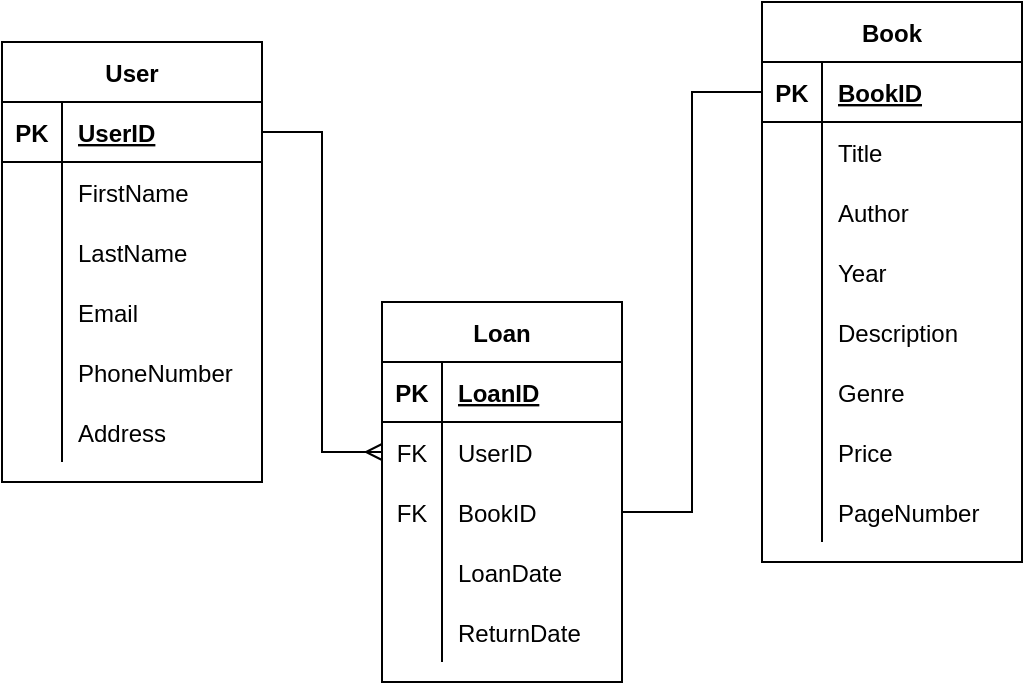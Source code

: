 <mxfile version="15.2.4" type="github">
  <diagram id="R2lEEEUBdFMjLlhIrx00" name="Page-1">
    <mxGraphModel dx="782" dy="738" grid="1" gridSize="10" guides="1" tooltips="1" connect="1" arrows="1" fold="1" page="1" pageScale="1" pageWidth="850" pageHeight="1100" math="0" shadow="0" extFonts="Permanent Marker^https://fonts.googleapis.com/css?family=Permanent+Marker">
      <root>
        <mxCell id="0" />
        <mxCell id="1" parent="0" />
        <mxCell id="rRM4tzhFzR8lKg1zkFQO-1" value="User" style="shape=table;startSize=30;container=1;collapsible=1;childLayout=tableLayout;fixedRows=1;rowLines=0;fontStyle=1;align=center;resizeLast=1;" vertex="1" parent="1">
          <mxGeometry x="40" y="180" width="130" height="220" as="geometry" />
        </mxCell>
        <mxCell id="rRM4tzhFzR8lKg1zkFQO-2" value="" style="shape=partialRectangle;collapsible=0;dropTarget=0;pointerEvents=0;fillColor=none;top=0;left=0;bottom=1;right=0;points=[[0,0.5],[1,0.5]];portConstraint=eastwest;" vertex="1" parent="rRM4tzhFzR8lKg1zkFQO-1">
          <mxGeometry y="30" width="130" height="30" as="geometry" />
        </mxCell>
        <mxCell id="rRM4tzhFzR8lKg1zkFQO-3" value="PK" style="shape=partialRectangle;connectable=0;fillColor=none;top=0;left=0;bottom=0;right=0;fontStyle=1;overflow=hidden;" vertex="1" parent="rRM4tzhFzR8lKg1zkFQO-2">
          <mxGeometry width="30" height="30" as="geometry" />
        </mxCell>
        <mxCell id="rRM4tzhFzR8lKg1zkFQO-4" value="UserID" style="shape=partialRectangle;connectable=0;fillColor=none;top=0;left=0;bottom=0;right=0;align=left;spacingLeft=6;fontStyle=5;overflow=hidden;" vertex="1" parent="rRM4tzhFzR8lKg1zkFQO-2">
          <mxGeometry x="30" width="100" height="30" as="geometry" />
        </mxCell>
        <mxCell id="rRM4tzhFzR8lKg1zkFQO-5" value="" style="shape=partialRectangle;collapsible=0;dropTarget=0;pointerEvents=0;fillColor=none;top=0;left=0;bottom=0;right=0;points=[[0,0.5],[1,0.5]];portConstraint=eastwest;" vertex="1" parent="rRM4tzhFzR8lKg1zkFQO-1">
          <mxGeometry y="60" width="130" height="30" as="geometry" />
        </mxCell>
        <mxCell id="rRM4tzhFzR8lKg1zkFQO-6" value="" style="shape=partialRectangle;connectable=0;fillColor=none;top=0;left=0;bottom=0;right=0;editable=1;overflow=hidden;" vertex="1" parent="rRM4tzhFzR8lKg1zkFQO-5">
          <mxGeometry width="30" height="30" as="geometry" />
        </mxCell>
        <mxCell id="rRM4tzhFzR8lKg1zkFQO-7" value="FirstName" style="shape=partialRectangle;connectable=0;fillColor=none;top=0;left=0;bottom=0;right=0;align=left;spacingLeft=6;overflow=hidden;" vertex="1" parent="rRM4tzhFzR8lKg1zkFQO-5">
          <mxGeometry x="30" width="100" height="30" as="geometry" />
        </mxCell>
        <mxCell id="rRM4tzhFzR8lKg1zkFQO-8" value="" style="shape=partialRectangle;collapsible=0;dropTarget=0;pointerEvents=0;fillColor=none;top=0;left=0;bottom=0;right=0;points=[[0,0.5],[1,0.5]];portConstraint=eastwest;" vertex="1" parent="rRM4tzhFzR8lKg1zkFQO-1">
          <mxGeometry y="90" width="130" height="30" as="geometry" />
        </mxCell>
        <mxCell id="rRM4tzhFzR8lKg1zkFQO-9" value="" style="shape=partialRectangle;connectable=0;fillColor=none;top=0;left=0;bottom=0;right=0;editable=1;overflow=hidden;" vertex="1" parent="rRM4tzhFzR8lKg1zkFQO-8">
          <mxGeometry width="30" height="30" as="geometry" />
        </mxCell>
        <mxCell id="rRM4tzhFzR8lKg1zkFQO-10" value="LastName" style="shape=partialRectangle;connectable=0;fillColor=none;top=0;left=0;bottom=0;right=0;align=left;spacingLeft=6;overflow=hidden;" vertex="1" parent="rRM4tzhFzR8lKg1zkFQO-8">
          <mxGeometry x="30" width="100" height="30" as="geometry" />
        </mxCell>
        <mxCell id="rRM4tzhFzR8lKg1zkFQO-11" value="" style="shape=partialRectangle;collapsible=0;dropTarget=0;pointerEvents=0;fillColor=none;top=0;left=0;bottom=0;right=0;points=[[0,0.5],[1,0.5]];portConstraint=eastwest;" vertex="1" parent="rRM4tzhFzR8lKg1zkFQO-1">
          <mxGeometry y="120" width="130" height="30" as="geometry" />
        </mxCell>
        <mxCell id="rRM4tzhFzR8lKg1zkFQO-12" value="" style="shape=partialRectangle;connectable=0;fillColor=none;top=0;left=0;bottom=0;right=0;editable=1;overflow=hidden;" vertex="1" parent="rRM4tzhFzR8lKg1zkFQO-11">
          <mxGeometry width="30" height="30" as="geometry" />
        </mxCell>
        <mxCell id="rRM4tzhFzR8lKg1zkFQO-13" value="Email" style="shape=partialRectangle;connectable=0;fillColor=none;top=0;left=0;bottom=0;right=0;align=left;spacingLeft=6;overflow=hidden;" vertex="1" parent="rRM4tzhFzR8lKg1zkFQO-11">
          <mxGeometry x="30" width="100" height="30" as="geometry" />
        </mxCell>
        <mxCell id="rRM4tzhFzR8lKg1zkFQO-14" style="shape=partialRectangle;collapsible=0;dropTarget=0;pointerEvents=0;fillColor=none;top=0;left=0;bottom=0;right=0;points=[[0,0.5],[1,0.5]];portConstraint=eastwest;" vertex="1" parent="rRM4tzhFzR8lKg1zkFQO-1">
          <mxGeometry y="150" width="130" height="30" as="geometry" />
        </mxCell>
        <mxCell id="rRM4tzhFzR8lKg1zkFQO-15" style="shape=partialRectangle;connectable=0;fillColor=none;top=0;left=0;bottom=0;right=0;editable=1;overflow=hidden;" vertex="1" parent="rRM4tzhFzR8lKg1zkFQO-14">
          <mxGeometry width="30" height="30" as="geometry" />
        </mxCell>
        <mxCell id="rRM4tzhFzR8lKg1zkFQO-16" value="PhoneNumber    " style="shape=partialRectangle;connectable=0;fillColor=none;top=0;left=0;bottom=0;right=0;align=left;spacingLeft=6;overflow=hidden;" vertex="1" parent="rRM4tzhFzR8lKg1zkFQO-14">
          <mxGeometry x="30" width="100" height="30" as="geometry" />
        </mxCell>
        <mxCell id="rRM4tzhFzR8lKg1zkFQO-17" style="shape=partialRectangle;collapsible=0;dropTarget=0;pointerEvents=0;fillColor=none;top=0;left=0;bottom=0;right=0;points=[[0,0.5],[1,0.5]];portConstraint=eastwest;" vertex="1" parent="rRM4tzhFzR8lKg1zkFQO-1">
          <mxGeometry y="180" width="130" height="30" as="geometry" />
        </mxCell>
        <mxCell id="rRM4tzhFzR8lKg1zkFQO-18" style="shape=partialRectangle;connectable=0;fillColor=none;top=0;left=0;bottom=0;right=0;editable=1;overflow=hidden;" vertex="1" parent="rRM4tzhFzR8lKg1zkFQO-17">
          <mxGeometry width="30" height="30" as="geometry" />
        </mxCell>
        <mxCell id="rRM4tzhFzR8lKg1zkFQO-19" value="Address" style="shape=partialRectangle;connectable=0;fillColor=none;top=0;left=0;bottom=0;right=0;align=left;spacingLeft=6;overflow=hidden;" vertex="1" parent="rRM4tzhFzR8lKg1zkFQO-17">
          <mxGeometry x="30" width="100" height="30" as="geometry" />
        </mxCell>
        <mxCell id="rRM4tzhFzR8lKg1zkFQO-20" value="Loan" style="shape=table;startSize=30;container=1;collapsible=1;childLayout=tableLayout;fixedRows=1;rowLines=0;fontStyle=1;align=center;resizeLast=1;" vertex="1" parent="1">
          <mxGeometry x="230" y="310" width="120" height="190" as="geometry" />
        </mxCell>
        <mxCell id="rRM4tzhFzR8lKg1zkFQO-21" value="" style="shape=partialRectangle;collapsible=0;dropTarget=0;pointerEvents=0;fillColor=none;top=0;left=0;bottom=1;right=0;points=[[0,0.5],[1,0.5]];portConstraint=eastwest;" vertex="1" parent="rRM4tzhFzR8lKg1zkFQO-20">
          <mxGeometry y="30" width="120" height="30" as="geometry" />
        </mxCell>
        <mxCell id="rRM4tzhFzR8lKg1zkFQO-22" value="PK" style="shape=partialRectangle;connectable=0;fillColor=none;top=0;left=0;bottom=0;right=0;fontStyle=1;overflow=hidden;" vertex="1" parent="rRM4tzhFzR8lKg1zkFQO-21">
          <mxGeometry width="30" height="30" as="geometry" />
        </mxCell>
        <mxCell id="rRM4tzhFzR8lKg1zkFQO-23" value="LoanID" style="shape=partialRectangle;connectable=0;fillColor=none;top=0;left=0;bottom=0;right=0;align=left;spacingLeft=6;fontStyle=5;overflow=hidden;" vertex="1" parent="rRM4tzhFzR8lKg1zkFQO-21">
          <mxGeometry x="30" width="90" height="30" as="geometry" />
        </mxCell>
        <mxCell id="rRM4tzhFzR8lKg1zkFQO-24" value="" style="shape=partialRectangle;collapsible=0;dropTarget=0;pointerEvents=0;fillColor=none;top=0;left=0;bottom=0;right=0;points=[[0,0.5],[1,0.5]];portConstraint=eastwest;" vertex="1" parent="rRM4tzhFzR8lKg1zkFQO-20">
          <mxGeometry y="60" width="120" height="30" as="geometry" />
        </mxCell>
        <mxCell id="rRM4tzhFzR8lKg1zkFQO-25" value="FK" style="shape=partialRectangle;connectable=0;fillColor=none;top=0;left=0;bottom=0;right=0;editable=1;overflow=hidden;" vertex="1" parent="rRM4tzhFzR8lKg1zkFQO-24">
          <mxGeometry width="30" height="30" as="geometry" />
        </mxCell>
        <mxCell id="rRM4tzhFzR8lKg1zkFQO-26" value="UserID" style="shape=partialRectangle;connectable=0;fillColor=none;top=0;left=0;bottom=0;right=0;align=left;spacingLeft=6;overflow=hidden;" vertex="1" parent="rRM4tzhFzR8lKg1zkFQO-24">
          <mxGeometry x="30" width="90" height="30" as="geometry" />
        </mxCell>
        <mxCell id="rRM4tzhFzR8lKg1zkFQO-27" value="" style="shape=partialRectangle;collapsible=0;dropTarget=0;pointerEvents=0;fillColor=none;top=0;left=0;bottom=0;right=0;points=[[0,0.5],[1,0.5]];portConstraint=eastwest;" vertex="1" parent="rRM4tzhFzR8lKg1zkFQO-20">
          <mxGeometry y="90" width="120" height="30" as="geometry" />
        </mxCell>
        <mxCell id="rRM4tzhFzR8lKg1zkFQO-28" value="FK" style="shape=partialRectangle;connectable=0;fillColor=none;top=0;left=0;bottom=0;right=0;editable=1;overflow=hidden;" vertex="1" parent="rRM4tzhFzR8lKg1zkFQO-27">
          <mxGeometry width="30" height="30" as="geometry" />
        </mxCell>
        <mxCell id="rRM4tzhFzR8lKg1zkFQO-29" value="BookID" style="shape=partialRectangle;connectable=0;fillColor=none;top=0;left=0;bottom=0;right=0;align=left;spacingLeft=6;overflow=hidden;" vertex="1" parent="rRM4tzhFzR8lKg1zkFQO-27">
          <mxGeometry x="30" width="90" height="30" as="geometry" />
        </mxCell>
        <mxCell id="rRM4tzhFzR8lKg1zkFQO-30" value="" style="shape=partialRectangle;collapsible=0;dropTarget=0;pointerEvents=0;fillColor=none;top=0;left=0;bottom=0;right=0;points=[[0,0.5],[1,0.5]];portConstraint=eastwest;" vertex="1" parent="rRM4tzhFzR8lKg1zkFQO-20">
          <mxGeometry y="120" width="120" height="30" as="geometry" />
        </mxCell>
        <mxCell id="rRM4tzhFzR8lKg1zkFQO-31" value="" style="shape=partialRectangle;connectable=0;fillColor=none;top=0;left=0;bottom=0;right=0;editable=1;overflow=hidden;" vertex="1" parent="rRM4tzhFzR8lKg1zkFQO-30">
          <mxGeometry width="30" height="30" as="geometry" />
        </mxCell>
        <mxCell id="rRM4tzhFzR8lKg1zkFQO-32" value="LoanDate" style="shape=partialRectangle;connectable=0;fillColor=none;top=0;left=0;bottom=0;right=0;align=left;spacingLeft=6;overflow=hidden;" vertex="1" parent="rRM4tzhFzR8lKg1zkFQO-30">
          <mxGeometry x="30" width="90" height="30" as="geometry" />
        </mxCell>
        <mxCell id="rRM4tzhFzR8lKg1zkFQO-33" style="shape=partialRectangle;collapsible=0;dropTarget=0;pointerEvents=0;fillColor=none;top=0;left=0;bottom=0;right=0;points=[[0,0.5],[1,0.5]];portConstraint=eastwest;" vertex="1" parent="rRM4tzhFzR8lKg1zkFQO-20">
          <mxGeometry y="150" width="120" height="30" as="geometry" />
        </mxCell>
        <mxCell id="rRM4tzhFzR8lKg1zkFQO-34" style="shape=partialRectangle;connectable=0;fillColor=none;top=0;left=0;bottom=0;right=0;editable=1;overflow=hidden;" vertex="1" parent="rRM4tzhFzR8lKg1zkFQO-33">
          <mxGeometry width="30" height="30" as="geometry" />
        </mxCell>
        <mxCell id="rRM4tzhFzR8lKg1zkFQO-35" value="ReturnDate" style="shape=partialRectangle;connectable=0;fillColor=none;top=0;left=0;bottom=0;right=0;align=left;spacingLeft=6;overflow=hidden;" vertex="1" parent="rRM4tzhFzR8lKg1zkFQO-33">
          <mxGeometry x="30" width="90" height="30" as="geometry" />
        </mxCell>
        <mxCell id="rRM4tzhFzR8lKg1zkFQO-36" value="Book" style="shape=table;startSize=30;container=1;collapsible=1;childLayout=tableLayout;fixedRows=1;rowLines=0;fontStyle=1;align=center;resizeLast=1;" vertex="1" parent="1">
          <mxGeometry x="420" y="160" width="130" height="280" as="geometry" />
        </mxCell>
        <mxCell id="rRM4tzhFzR8lKg1zkFQO-37" value="" style="shape=partialRectangle;collapsible=0;dropTarget=0;pointerEvents=0;fillColor=none;top=0;left=0;bottom=1;right=0;points=[[0,0.5],[1,0.5]];portConstraint=eastwest;" vertex="1" parent="rRM4tzhFzR8lKg1zkFQO-36">
          <mxGeometry y="30" width="130" height="30" as="geometry" />
        </mxCell>
        <mxCell id="rRM4tzhFzR8lKg1zkFQO-38" value="PK" style="shape=partialRectangle;connectable=0;fillColor=none;top=0;left=0;bottom=0;right=0;fontStyle=1;overflow=hidden;" vertex="1" parent="rRM4tzhFzR8lKg1zkFQO-37">
          <mxGeometry width="30" height="30" as="geometry" />
        </mxCell>
        <mxCell id="rRM4tzhFzR8lKg1zkFQO-39" value="BookID" style="shape=partialRectangle;connectable=0;fillColor=none;top=0;left=0;bottom=0;right=0;align=left;spacingLeft=6;fontStyle=5;overflow=hidden;" vertex="1" parent="rRM4tzhFzR8lKg1zkFQO-37">
          <mxGeometry x="30" width="100" height="30" as="geometry" />
        </mxCell>
        <mxCell id="rRM4tzhFzR8lKg1zkFQO-40" value="" style="shape=partialRectangle;collapsible=0;dropTarget=0;pointerEvents=0;fillColor=none;top=0;left=0;bottom=0;right=0;points=[[0,0.5],[1,0.5]];portConstraint=eastwest;" vertex="1" parent="rRM4tzhFzR8lKg1zkFQO-36">
          <mxGeometry y="60" width="130" height="30" as="geometry" />
        </mxCell>
        <mxCell id="rRM4tzhFzR8lKg1zkFQO-41" value="" style="shape=partialRectangle;connectable=0;fillColor=none;top=0;left=0;bottom=0;right=0;editable=1;overflow=hidden;" vertex="1" parent="rRM4tzhFzR8lKg1zkFQO-40">
          <mxGeometry width="30" height="30" as="geometry" />
        </mxCell>
        <mxCell id="rRM4tzhFzR8lKg1zkFQO-42" value="Title" style="shape=partialRectangle;connectable=0;fillColor=none;top=0;left=0;bottom=0;right=0;align=left;spacingLeft=6;overflow=hidden;" vertex="1" parent="rRM4tzhFzR8lKg1zkFQO-40">
          <mxGeometry x="30" width="100" height="30" as="geometry" />
        </mxCell>
        <mxCell id="rRM4tzhFzR8lKg1zkFQO-43" value="" style="shape=partialRectangle;collapsible=0;dropTarget=0;pointerEvents=0;fillColor=none;top=0;left=0;bottom=0;right=0;points=[[0,0.5],[1,0.5]];portConstraint=eastwest;" vertex="1" parent="rRM4tzhFzR8lKg1zkFQO-36">
          <mxGeometry y="90" width="130" height="30" as="geometry" />
        </mxCell>
        <mxCell id="rRM4tzhFzR8lKg1zkFQO-44" value="" style="shape=partialRectangle;connectable=0;fillColor=none;top=0;left=0;bottom=0;right=0;editable=1;overflow=hidden;" vertex="1" parent="rRM4tzhFzR8lKg1zkFQO-43">
          <mxGeometry width="30" height="30" as="geometry" />
        </mxCell>
        <mxCell id="rRM4tzhFzR8lKg1zkFQO-45" value="Author" style="shape=partialRectangle;connectable=0;fillColor=none;top=0;left=0;bottom=0;right=0;align=left;spacingLeft=6;overflow=hidden;" vertex="1" parent="rRM4tzhFzR8lKg1zkFQO-43">
          <mxGeometry x="30" width="100" height="30" as="geometry" />
        </mxCell>
        <mxCell id="rRM4tzhFzR8lKg1zkFQO-46" value="" style="shape=partialRectangle;collapsible=0;dropTarget=0;pointerEvents=0;fillColor=none;top=0;left=0;bottom=0;right=0;points=[[0,0.5],[1,0.5]];portConstraint=eastwest;" vertex="1" parent="rRM4tzhFzR8lKg1zkFQO-36">
          <mxGeometry y="120" width="130" height="30" as="geometry" />
        </mxCell>
        <mxCell id="rRM4tzhFzR8lKg1zkFQO-47" value="" style="shape=partialRectangle;connectable=0;fillColor=none;top=0;left=0;bottom=0;right=0;editable=1;overflow=hidden;" vertex="1" parent="rRM4tzhFzR8lKg1zkFQO-46">
          <mxGeometry width="30" height="30" as="geometry" />
        </mxCell>
        <mxCell id="rRM4tzhFzR8lKg1zkFQO-48" value="Year" style="shape=partialRectangle;connectable=0;fillColor=none;top=0;left=0;bottom=0;right=0;align=left;spacingLeft=6;overflow=hidden;" vertex="1" parent="rRM4tzhFzR8lKg1zkFQO-46">
          <mxGeometry x="30" width="100" height="30" as="geometry" />
        </mxCell>
        <mxCell id="rRM4tzhFzR8lKg1zkFQO-49" style="shape=partialRectangle;collapsible=0;dropTarget=0;pointerEvents=0;fillColor=none;top=0;left=0;bottom=0;right=0;points=[[0,0.5],[1,0.5]];portConstraint=eastwest;" vertex="1" parent="rRM4tzhFzR8lKg1zkFQO-36">
          <mxGeometry y="150" width="130" height="30" as="geometry" />
        </mxCell>
        <mxCell id="rRM4tzhFzR8lKg1zkFQO-50" style="shape=partialRectangle;connectable=0;fillColor=none;top=0;left=0;bottom=0;right=0;editable=1;overflow=hidden;" vertex="1" parent="rRM4tzhFzR8lKg1zkFQO-49">
          <mxGeometry width="30" height="30" as="geometry" />
        </mxCell>
        <mxCell id="rRM4tzhFzR8lKg1zkFQO-51" value="Description    " style="shape=partialRectangle;connectable=0;fillColor=none;top=0;left=0;bottom=0;right=0;align=left;spacingLeft=6;overflow=hidden;" vertex="1" parent="rRM4tzhFzR8lKg1zkFQO-49">
          <mxGeometry x="30" width="100" height="30" as="geometry" />
        </mxCell>
        <mxCell id="rRM4tzhFzR8lKg1zkFQO-52" style="shape=partialRectangle;collapsible=0;dropTarget=0;pointerEvents=0;fillColor=none;top=0;left=0;bottom=0;right=0;points=[[0,0.5],[1,0.5]];portConstraint=eastwest;" vertex="1" parent="rRM4tzhFzR8lKg1zkFQO-36">
          <mxGeometry y="180" width="130" height="30" as="geometry" />
        </mxCell>
        <mxCell id="rRM4tzhFzR8lKg1zkFQO-53" style="shape=partialRectangle;connectable=0;fillColor=none;top=0;left=0;bottom=0;right=0;editable=1;overflow=hidden;" vertex="1" parent="rRM4tzhFzR8lKg1zkFQO-52">
          <mxGeometry width="30" height="30" as="geometry" />
        </mxCell>
        <mxCell id="rRM4tzhFzR8lKg1zkFQO-54" value="Genre" style="shape=partialRectangle;connectable=0;fillColor=none;top=0;left=0;bottom=0;right=0;align=left;spacingLeft=6;overflow=hidden;" vertex="1" parent="rRM4tzhFzR8lKg1zkFQO-52">
          <mxGeometry x="30" width="100" height="30" as="geometry" />
        </mxCell>
        <mxCell id="rRM4tzhFzR8lKg1zkFQO-55" style="shape=partialRectangle;collapsible=0;dropTarget=0;pointerEvents=0;fillColor=none;top=0;left=0;bottom=0;right=0;points=[[0,0.5],[1,0.5]];portConstraint=eastwest;" vertex="1" parent="rRM4tzhFzR8lKg1zkFQO-36">
          <mxGeometry y="210" width="130" height="30" as="geometry" />
        </mxCell>
        <mxCell id="rRM4tzhFzR8lKg1zkFQO-56" style="shape=partialRectangle;connectable=0;fillColor=none;top=0;left=0;bottom=0;right=0;editable=1;overflow=hidden;" vertex="1" parent="rRM4tzhFzR8lKg1zkFQO-55">
          <mxGeometry width="30" height="30" as="geometry" />
        </mxCell>
        <mxCell id="rRM4tzhFzR8lKg1zkFQO-57" value="Price" style="shape=partialRectangle;connectable=0;fillColor=none;top=0;left=0;bottom=0;right=0;align=left;spacingLeft=6;overflow=hidden;" vertex="1" parent="rRM4tzhFzR8lKg1zkFQO-55">
          <mxGeometry x="30" width="100" height="30" as="geometry" />
        </mxCell>
        <mxCell id="rRM4tzhFzR8lKg1zkFQO-58" style="shape=partialRectangle;collapsible=0;dropTarget=0;pointerEvents=0;fillColor=none;top=0;left=0;bottom=0;right=0;points=[[0,0.5],[1,0.5]];portConstraint=eastwest;" vertex="1" parent="rRM4tzhFzR8lKg1zkFQO-36">
          <mxGeometry y="240" width="130" height="30" as="geometry" />
        </mxCell>
        <mxCell id="rRM4tzhFzR8lKg1zkFQO-59" style="shape=partialRectangle;connectable=0;fillColor=none;top=0;left=0;bottom=0;right=0;editable=1;overflow=hidden;" vertex="1" parent="rRM4tzhFzR8lKg1zkFQO-58">
          <mxGeometry width="30" height="30" as="geometry" />
        </mxCell>
        <mxCell id="rRM4tzhFzR8lKg1zkFQO-60" value="PageNumber" style="shape=partialRectangle;connectable=0;fillColor=none;top=0;left=0;bottom=0;right=0;align=left;spacingLeft=6;overflow=hidden;" vertex="1" parent="rRM4tzhFzR8lKg1zkFQO-58">
          <mxGeometry x="30" width="100" height="30" as="geometry" />
        </mxCell>
        <mxCell id="rRM4tzhFzR8lKg1zkFQO-61" style="edgeStyle=orthogonalEdgeStyle;rounded=0;orthogonalLoop=1;jettySize=auto;html=1;exitX=1;exitY=0.5;exitDx=0;exitDy=0;entryX=0;entryY=0.5;entryDx=0;entryDy=0;endArrow=ERmany;endFill=0;" edge="1" parent="1" source="rRM4tzhFzR8lKg1zkFQO-2" target="rRM4tzhFzR8lKg1zkFQO-24">
          <mxGeometry relative="1" as="geometry" />
        </mxCell>
        <mxCell id="rRM4tzhFzR8lKg1zkFQO-62" style="edgeStyle=orthogonalEdgeStyle;rounded=0;orthogonalLoop=1;jettySize=auto;html=1;exitX=0;exitY=0.5;exitDx=0;exitDy=0;entryX=1;entryY=0.5;entryDx=0;entryDy=0;startArrow=none;startFill=0;endArrow=none;endFill=0;" edge="1" parent="1" source="rRM4tzhFzR8lKg1zkFQO-37" target="rRM4tzhFzR8lKg1zkFQO-27">
          <mxGeometry relative="1" as="geometry" />
        </mxCell>
      </root>
    </mxGraphModel>
  </diagram>
</mxfile>

